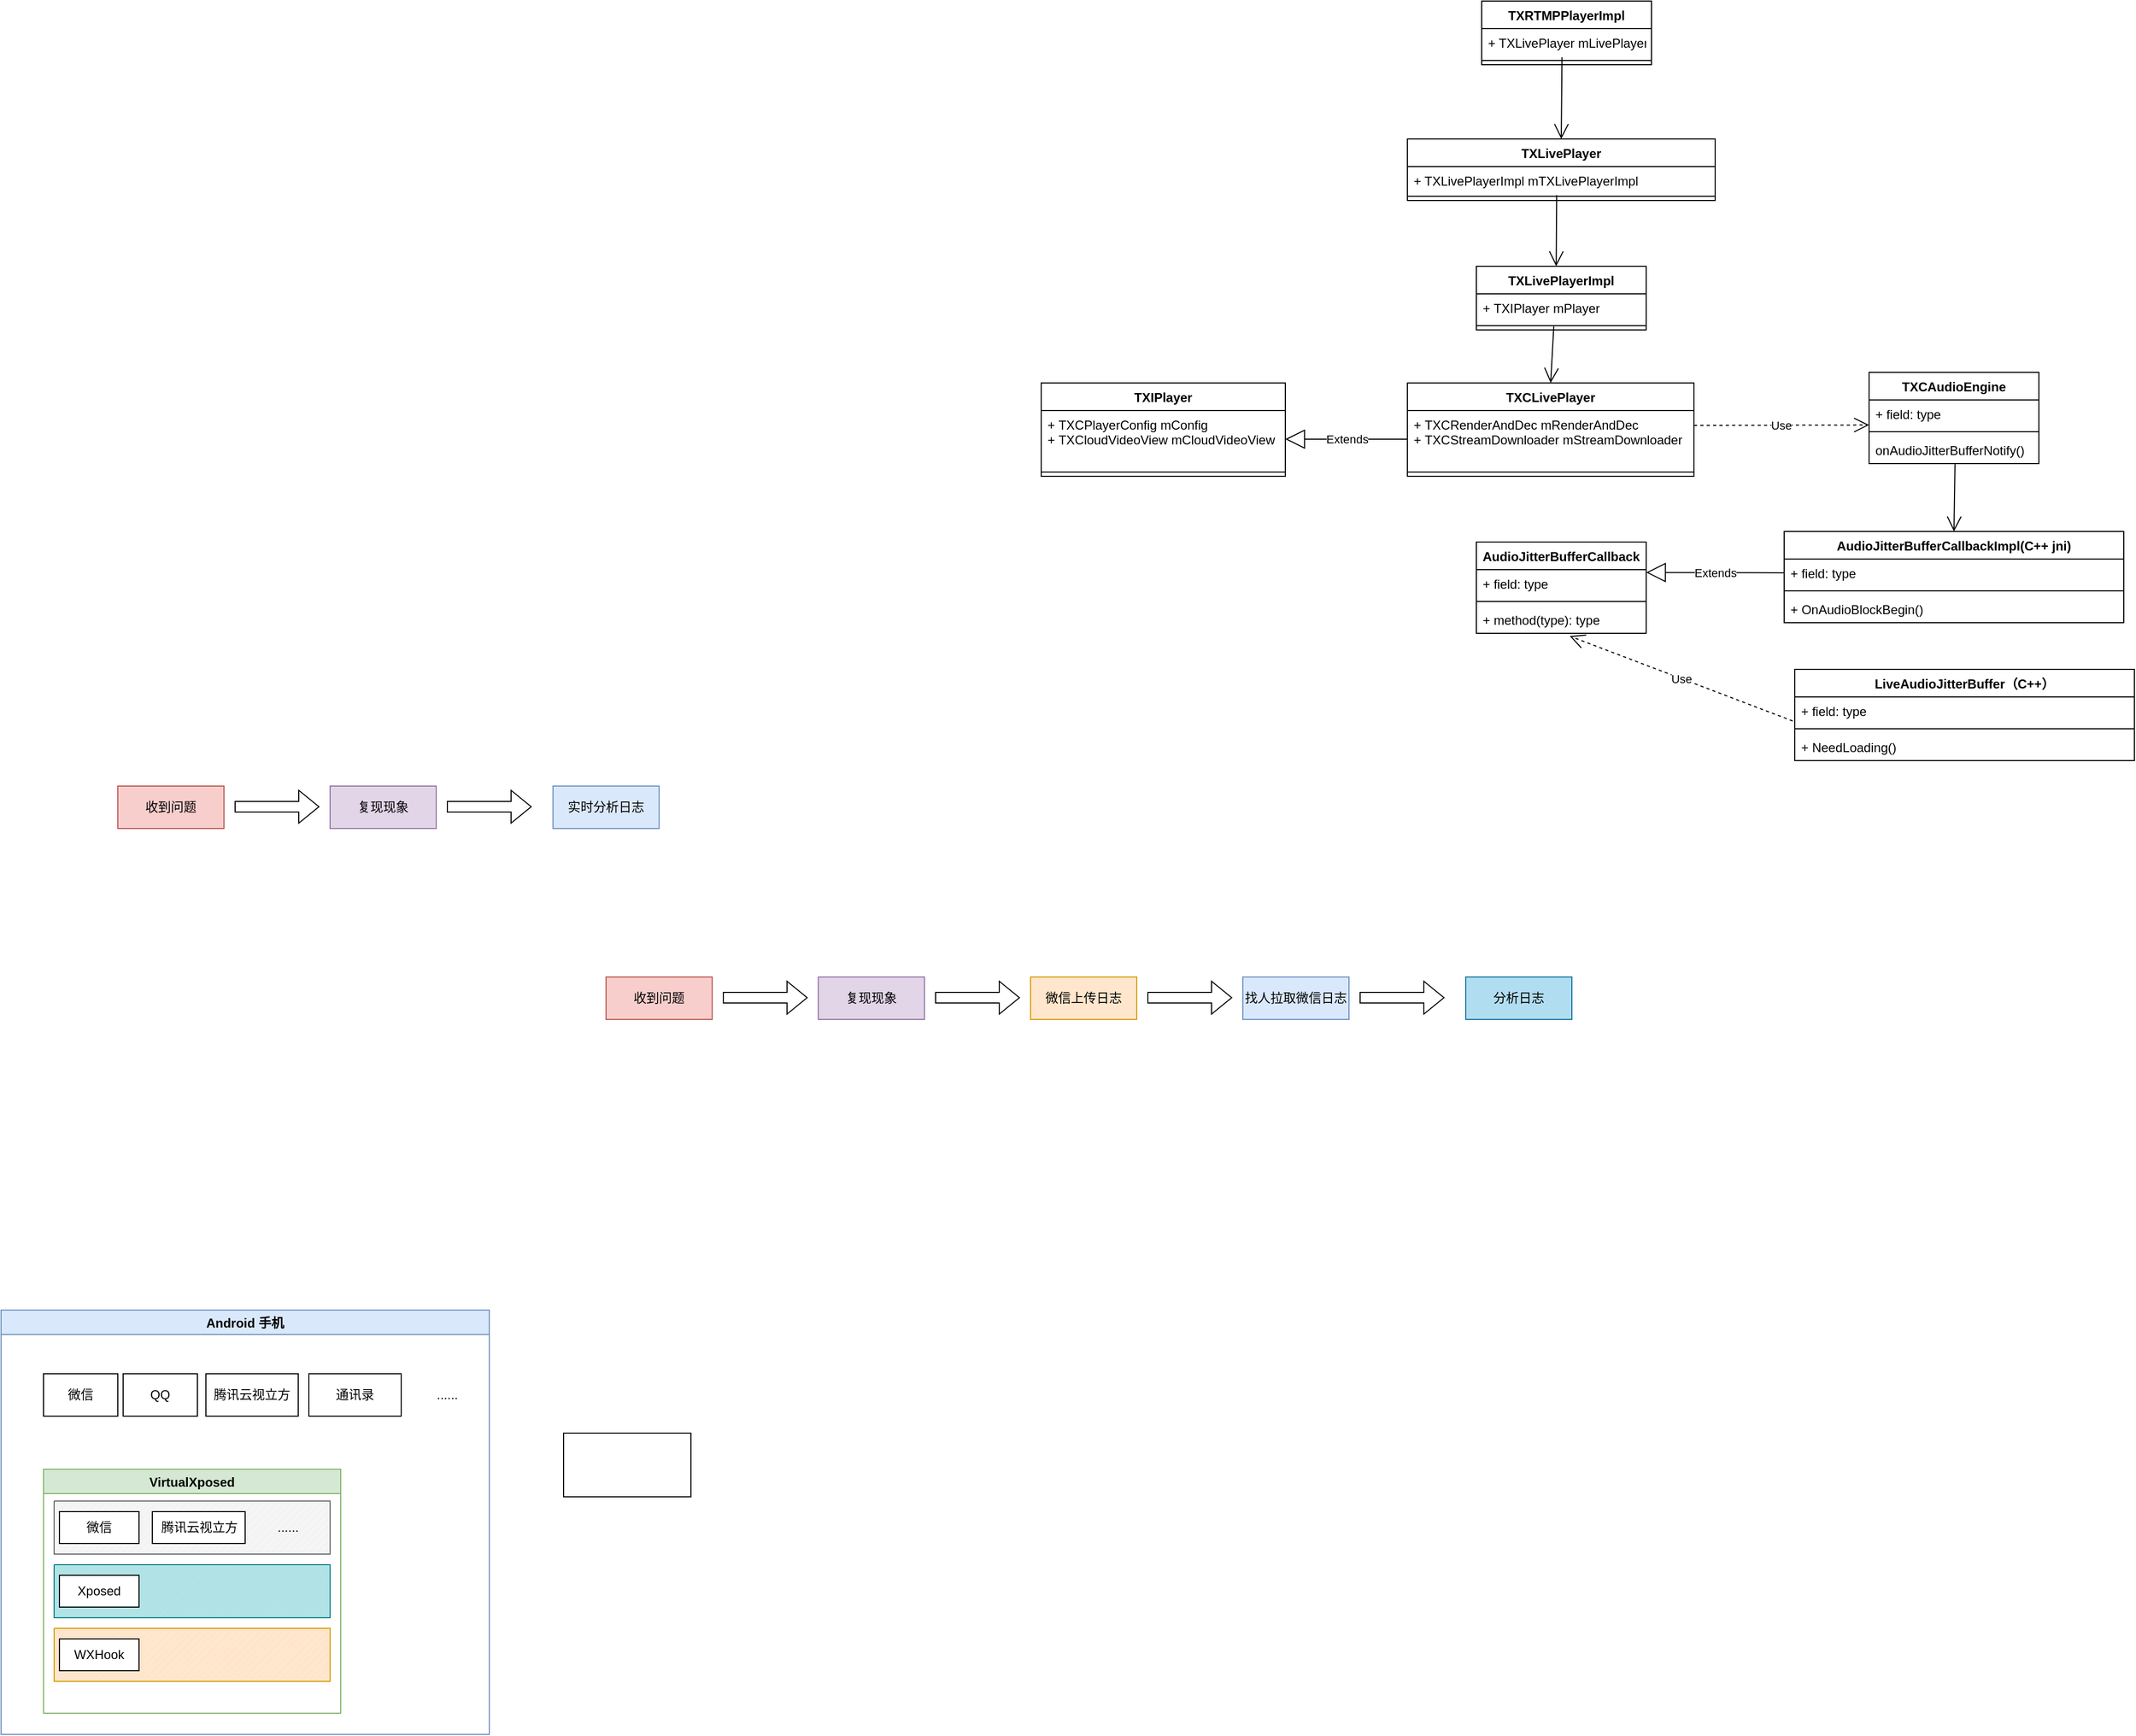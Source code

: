 <mxfile version="19.0.2" type="github">
  <diagram id="_3MNf_Sm-s--1B_T6NlN" name="第 1 页">
    <mxGraphModel dx="3208" dy="870" grid="1" gridSize="10" guides="1" tooltips="1" connect="1" arrows="1" fold="1" page="1" pageScale="1" pageWidth="827" pageHeight="1169" math="0" shadow="0">
      <root>
        <mxCell id="0" />
        <mxCell id="1" parent="0" />
        <mxCell id="GrP9NVhBDUwWrAXiHrax-1" value="TXRTMPPlayerImpl" style="swimlane;fontStyle=1;align=center;verticalAlign=top;childLayout=stackLayout;horizontal=1;startSize=26;horizontalStack=0;resizeParent=1;resizeParentMax=0;resizeLast=0;collapsible=1;marginBottom=0;" parent="1" vertex="1">
          <mxGeometry x="-95" y="120" width="160" height="60" as="geometry" />
        </mxCell>
        <mxCell id="GrP9NVhBDUwWrAXiHrax-2" value="+ TXLivePlayer                        mLivePlayer;" style="text;strokeColor=none;fillColor=none;align=left;verticalAlign=top;spacingLeft=4;spacingRight=4;overflow=hidden;rotatable=0;points=[[0,0.5],[1,0.5]];portConstraint=eastwest;" parent="GrP9NVhBDUwWrAXiHrax-1" vertex="1">
          <mxGeometry y="26" width="160" height="26" as="geometry" />
        </mxCell>
        <mxCell id="GrP9NVhBDUwWrAXiHrax-3" value="" style="line;strokeWidth=1;fillColor=none;align=left;verticalAlign=middle;spacingTop=-1;spacingLeft=3;spacingRight=3;rotatable=0;labelPosition=right;points=[];portConstraint=eastwest;" parent="GrP9NVhBDUwWrAXiHrax-1" vertex="1">
          <mxGeometry y="52" width="160" height="8" as="geometry" />
        </mxCell>
        <mxCell id="GrP9NVhBDUwWrAXiHrax-5" value="" style="endArrow=open;endFill=1;endSize=12;html=1;rounded=0;exitX=0.473;exitY=1.038;exitDx=0;exitDy=0;exitPerimeter=0;entryX=0.5;entryY=0;entryDx=0;entryDy=0;" parent="1" source="GrP9NVhBDUwWrAXiHrax-2" target="GrP9NVhBDUwWrAXiHrax-6" edge="1">
          <mxGeometry width="160" relative="1" as="geometry">
            <mxPoint x="50" y="400" as="sourcePoint" />
            <mxPoint x="-25" y="270" as="targetPoint" />
          </mxGeometry>
        </mxCell>
        <mxCell id="GrP9NVhBDUwWrAXiHrax-6" value="TXLivePlayer" style="swimlane;fontStyle=1;align=center;verticalAlign=top;childLayout=stackLayout;horizontal=1;startSize=26;horizontalStack=0;resizeParent=1;resizeParentMax=0;resizeLast=0;collapsible=1;marginBottom=0;" parent="1" vertex="1">
          <mxGeometry x="-165" y="250" width="290" height="58" as="geometry" />
        </mxCell>
        <mxCell id="GrP9NVhBDUwWrAXiHrax-7" value="+ TXLivePlayerImpl mTXLivePlayerImpl" style="text;strokeColor=none;fillColor=none;align=left;verticalAlign=top;spacingLeft=4;spacingRight=4;overflow=hidden;rotatable=0;points=[[0,0.5],[1,0.5]];portConstraint=eastwest;" parent="GrP9NVhBDUwWrAXiHrax-6" vertex="1">
          <mxGeometry y="26" width="290" height="24" as="geometry" />
        </mxCell>
        <mxCell id="GrP9NVhBDUwWrAXiHrax-8" value="" style="line;strokeWidth=1;fillColor=none;align=left;verticalAlign=middle;spacingTop=-1;spacingLeft=3;spacingRight=3;rotatable=0;labelPosition=right;points=[];portConstraint=eastwest;" parent="GrP9NVhBDUwWrAXiHrax-6" vertex="1">
          <mxGeometry y="50" width="290" height="8" as="geometry" />
        </mxCell>
        <mxCell id="GrP9NVhBDUwWrAXiHrax-12" value="" style="endArrow=open;endFill=1;endSize=12;html=1;rounded=0;exitX=0.485;exitY=0.375;exitDx=0;exitDy=0;exitPerimeter=0;" parent="1" source="GrP9NVhBDUwWrAXiHrax-8" edge="1">
          <mxGeometry width="160" relative="1" as="geometry">
            <mxPoint x="50" y="400" as="sourcePoint" />
            <mxPoint x="-24.777" y="370" as="targetPoint" />
          </mxGeometry>
        </mxCell>
        <mxCell id="GrP9NVhBDUwWrAXiHrax-15" value="TXLivePlayerImpl" style="swimlane;fontStyle=1;align=center;verticalAlign=top;childLayout=stackLayout;horizontal=1;startSize=26;horizontalStack=0;resizeParent=1;resizeParentMax=0;resizeLast=0;collapsible=1;marginBottom=0;" parent="1" vertex="1">
          <mxGeometry x="-100" y="370" width="160" height="60" as="geometry" />
        </mxCell>
        <mxCell id="GrP9NVhBDUwWrAXiHrax-16" value="+ TXIPlayer mPlayer" style="text;strokeColor=none;fillColor=none;align=left;verticalAlign=top;spacingLeft=4;spacingRight=4;overflow=hidden;rotatable=0;points=[[0,0.5],[1,0.5]];portConstraint=eastwest;" parent="GrP9NVhBDUwWrAXiHrax-15" vertex="1">
          <mxGeometry y="26" width="160" height="26" as="geometry" />
        </mxCell>
        <mxCell id="GrP9NVhBDUwWrAXiHrax-17" value="" style="line;strokeWidth=1;fillColor=none;align=left;verticalAlign=middle;spacingTop=-1;spacingLeft=3;spacingRight=3;rotatable=0;labelPosition=right;points=[];portConstraint=eastwest;" parent="GrP9NVhBDUwWrAXiHrax-15" vertex="1">
          <mxGeometry y="52" width="160" height="8" as="geometry" />
        </mxCell>
        <mxCell id="GrP9NVhBDUwWrAXiHrax-20" value="TXCLivePlayer" style="swimlane;fontStyle=1;align=center;verticalAlign=top;childLayout=stackLayout;horizontal=1;startSize=26;horizontalStack=0;resizeParent=1;resizeParentMax=0;resizeLast=0;collapsible=1;marginBottom=0;" parent="1" vertex="1">
          <mxGeometry x="-165" y="480" width="270" height="88" as="geometry" />
        </mxCell>
        <mxCell id="GrP9NVhBDUwWrAXiHrax-21" value="+ TXCRenderAndDec         mRenderAndDec&#xa;+ TXCStreamDownloader     mStreamDownloader&#xa;" style="text;strokeColor=none;fillColor=none;align=left;verticalAlign=top;spacingLeft=4;spacingRight=4;overflow=hidden;rotatable=0;points=[[0,0.5],[1,0.5]];portConstraint=eastwest;" parent="GrP9NVhBDUwWrAXiHrax-20" vertex="1">
          <mxGeometry y="26" width="270" height="54" as="geometry" />
        </mxCell>
        <mxCell id="GrP9NVhBDUwWrAXiHrax-22" value="" style="line;strokeWidth=1;fillColor=none;align=left;verticalAlign=middle;spacingTop=-1;spacingLeft=3;spacingRight=3;rotatable=0;labelPosition=right;points=[];portConstraint=eastwest;" parent="GrP9NVhBDUwWrAXiHrax-20" vertex="1">
          <mxGeometry y="80" width="270" height="8" as="geometry" />
        </mxCell>
        <mxCell id="GrP9NVhBDUwWrAXiHrax-19" value="" style="endArrow=open;endFill=1;endSize=12;html=1;rounded=0;exitX=0.456;exitY=0.583;exitDx=0;exitDy=0;exitPerimeter=0;entryX=0.5;entryY=0;entryDx=0;entryDy=0;" parent="1" source="GrP9NVhBDUwWrAXiHrax-17" target="GrP9NVhBDUwWrAXiHrax-20" edge="1">
          <mxGeometry width="160" relative="1" as="geometry">
            <mxPoint x="-30" y="440" as="sourcePoint" />
            <mxPoint x="130" y="440" as="targetPoint" />
          </mxGeometry>
        </mxCell>
        <mxCell id="GrP9NVhBDUwWrAXiHrax-28" value="TXIPlayer" style="swimlane;fontStyle=1;align=center;verticalAlign=top;childLayout=stackLayout;horizontal=1;startSize=26;horizontalStack=0;resizeParent=1;resizeParentMax=0;resizeLast=0;collapsible=1;marginBottom=0;" parent="1" vertex="1">
          <mxGeometry x="-510" y="480" width="230" height="88" as="geometry" />
        </mxCell>
        <mxCell id="GrP9NVhBDUwWrAXiHrax-29" value="+ TXCPlayerConfig mConfig&#xa;+ TXCloudVideoView mCloudVideoView" style="text;strokeColor=none;fillColor=none;align=left;verticalAlign=top;spacingLeft=4;spacingRight=4;overflow=hidden;rotatable=0;points=[[0,0.5],[1,0.5]];portConstraint=eastwest;" parent="GrP9NVhBDUwWrAXiHrax-28" vertex="1">
          <mxGeometry y="26" width="230" height="54" as="geometry" />
        </mxCell>
        <mxCell id="GrP9NVhBDUwWrAXiHrax-30" value="" style="line;strokeWidth=1;fillColor=none;align=left;verticalAlign=middle;spacingTop=-1;spacingLeft=3;spacingRight=3;rotatable=0;labelPosition=right;points=[];portConstraint=eastwest;" parent="GrP9NVhBDUwWrAXiHrax-28" vertex="1">
          <mxGeometry y="80" width="230" height="8" as="geometry" />
        </mxCell>
        <mxCell id="GrP9NVhBDUwWrAXiHrax-31" value="Extends" style="endArrow=block;endSize=16;endFill=0;html=1;rounded=0;exitX=0;exitY=0.5;exitDx=0;exitDy=0;entryX=1;entryY=0.5;entryDx=0;entryDy=0;" parent="1" source="GrP9NVhBDUwWrAXiHrax-21" target="GrP9NVhBDUwWrAXiHrax-29" edge="1">
          <mxGeometry width="160" relative="1" as="geometry">
            <mxPoint x="50" y="380" as="sourcePoint" />
            <mxPoint x="210" y="380" as="targetPoint" />
          </mxGeometry>
        </mxCell>
        <mxCell id="GrP9NVhBDUwWrAXiHrax-33" value="Use" style="endArrow=open;endSize=12;dashed=1;html=1;rounded=0;entryX=0;entryY=0.91;entryDx=0;entryDy=0;entryPerimeter=0;" parent="1" target="GrP9NVhBDUwWrAXiHrax-38" edge="1">
          <mxGeometry width="160" relative="1" as="geometry">
            <mxPoint x="105" y="520" as="sourcePoint" />
            <mxPoint x="265" y="520" as="targetPoint" />
          </mxGeometry>
        </mxCell>
        <mxCell id="GrP9NVhBDUwWrAXiHrax-37" value="TXCAudioEngine" style="swimlane;fontStyle=1;align=center;verticalAlign=top;childLayout=stackLayout;horizontal=1;startSize=26;horizontalStack=0;resizeParent=1;resizeParentMax=0;resizeLast=0;collapsible=1;marginBottom=0;" parent="1" vertex="1">
          <mxGeometry x="270" y="470" width="160" height="86" as="geometry" />
        </mxCell>
        <mxCell id="GrP9NVhBDUwWrAXiHrax-38" value="+ field: type" style="text;strokeColor=none;fillColor=none;align=left;verticalAlign=top;spacingLeft=4;spacingRight=4;overflow=hidden;rotatable=0;points=[[0,0.5],[1,0.5]];portConstraint=eastwest;" parent="GrP9NVhBDUwWrAXiHrax-37" vertex="1">
          <mxGeometry y="26" width="160" height="26" as="geometry" />
        </mxCell>
        <mxCell id="GrP9NVhBDUwWrAXiHrax-39" value="" style="line;strokeWidth=1;fillColor=none;align=left;verticalAlign=middle;spacingTop=-1;spacingLeft=3;spacingRight=3;rotatable=0;labelPosition=right;points=[];portConstraint=eastwest;" parent="GrP9NVhBDUwWrAXiHrax-37" vertex="1">
          <mxGeometry y="52" width="160" height="8" as="geometry" />
        </mxCell>
        <mxCell id="GrP9NVhBDUwWrAXiHrax-40" value="onAudioJitterBufferNotify()" style="text;strokeColor=none;fillColor=none;align=left;verticalAlign=top;spacingLeft=4;spacingRight=4;overflow=hidden;rotatable=0;points=[[0,0.5],[1,0.5]];portConstraint=eastwest;" parent="GrP9NVhBDUwWrAXiHrax-37" vertex="1">
          <mxGeometry y="60" width="160" height="26" as="geometry" />
        </mxCell>
        <mxCell id="GrP9NVhBDUwWrAXiHrax-41" value="AudioJitterBufferCallbackImpl(C++ jni)" style="swimlane;fontStyle=1;align=center;verticalAlign=top;childLayout=stackLayout;horizontal=1;startSize=26;horizontalStack=0;resizeParent=1;resizeParentMax=0;resizeLast=0;collapsible=1;marginBottom=0;" parent="1" vertex="1">
          <mxGeometry x="190" y="620" width="320" height="86" as="geometry" />
        </mxCell>
        <mxCell id="GrP9NVhBDUwWrAXiHrax-42" value="+ field: type" style="text;strokeColor=none;fillColor=none;align=left;verticalAlign=top;spacingLeft=4;spacingRight=4;overflow=hidden;rotatable=0;points=[[0,0.5],[1,0.5]];portConstraint=eastwest;" parent="GrP9NVhBDUwWrAXiHrax-41" vertex="1">
          <mxGeometry y="26" width="320" height="26" as="geometry" />
        </mxCell>
        <mxCell id="GrP9NVhBDUwWrAXiHrax-43" value="" style="line;strokeWidth=1;fillColor=none;align=left;verticalAlign=middle;spacingTop=-1;spacingLeft=3;spacingRight=3;rotatable=0;labelPosition=right;points=[];portConstraint=eastwest;" parent="GrP9NVhBDUwWrAXiHrax-41" vertex="1">
          <mxGeometry y="52" width="320" height="8" as="geometry" />
        </mxCell>
        <mxCell id="GrP9NVhBDUwWrAXiHrax-44" value="+ OnAudioBlockBegin()" style="text;strokeColor=none;fillColor=none;align=left;verticalAlign=top;spacingLeft=4;spacingRight=4;overflow=hidden;rotatable=0;points=[[0,0.5],[1,0.5]];portConstraint=eastwest;" parent="GrP9NVhBDUwWrAXiHrax-41" vertex="1">
          <mxGeometry y="60" width="320" height="26" as="geometry" />
        </mxCell>
        <mxCell id="GrP9NVhBDUwWrAXiHrax-45" value="" style="endArrow=open;endFill=1;endSize=12;html=1;rounded=0;exitX=0.506;exitY=1.026;exitDx=0;exitDy=0;exitPerimeter=0;entryX=0.5;entryY=0;entryDx=0;entryDy=0;" parent="1" source="GrP9NVhBDUwWrAXiHrax-40" target="GrP9NVhBDUwWrAXiHrax-41" edge="1">
          <mxGeometry width="160" relative="1" as="geometry">
            <mxPoint x="50" y="550" as="sourcePoint" />
            <mxPoint x="210" y="550" as="targetPoint" />
          </mxGeometry>
        </mxCell>
        <mxCell id="GrP9NVhBDUwWrAXiHrax-46" value="LiveAudioJitterBuffer（C++）&#xa;" style="swimlane;fontStyle=1;align=center;verticalAlign=top;childLayout=stackLayout;horizontal=1;startSize=26;horizontalStack=0;resizeParent=1;resizeParentMax=0;resizeLast=0;collapsible=1;marginBottom=0;" parent="1" vertex="1">
          <mxGeometry x="200" y="750" width="320" height="86" as="geometry" />
        </mxCell>
        <mxCell id="GrP9NVhBDUwWrAXiHrax-47" value="+ field: type" style="text;strokeColor=none;fillColor=none;align=left;verticalAlign=top;spacingLeft=4;spacingRight=4;overflow=hidden;rotatable=0;points=[[0,0.5],[1,0.5]];portConstraint=eastwest;" parent="GrP9NVhBDUwWrAXiHrax-46" vertex="1">
          <mxGeometry y="26" width="320" height="26" as="geometry" />
        </mxCell>
        <mxCell id="GrP9NVhBDUwWrAXiHrax-48" value="" style="line;strokeWidth=1;fillColor=none;align=left;verticalAlign=middle;spacingTop=-1;spacingLeft=3;spacingRight=3;rotatable=0;labelPosition=right;points=[];portConstraint=eastwest;" parent="GrP9NVhBDUwWrAXiHrax-46" vertex="1">
          <mxGeometry y="52" width="320" height="8" as="geometry" />
        </mxCell>
        <mxCell id="GrP9NVhBDUwWrAXiHrax-49" value="+ NeedLoading()" style="text;strokeColor=none;fillColor=none;align=left;verticalAlign=top;spacingLeft=4;spacingRight=4;overflow=hidden;rotatable=0;points=[[0,0.5],[1,0.5]];portConstraint=eastwest;" parent="GrP9NVhBDUwWrAXiHrax-46" vertex="1">
          <mxGeometry y="60" width="320" height="26" as="geometry" />
        </mxCell>
        <mxCell id="GrP9NVhBDUwWrAXiHrax-50" value="AudioJitterBufferCallback" style="swimlane;fontStyle=1;align=center;verticalAlign=top;childLayout=stackLayout;horizontal=1;startSize=26;horizontalStack=0;resizeParent=1;resizeParentMax=0;resizeLast=0;collapsible=1;marginBottom=0;" parent="1" vertex="1">
          <mxGeometry x="-100" y="630" width="160" height="86" as="geometry" />
        </mxCell>
        <mxCell id="GrP9NVhBDUwWrAXiHrax-51" value="+ field: type" style="text;strokeColor=none;fillColor=none;align=left;verticalAlign=top;spacingLeft=4;spacingRight=4;overflow=hidden;rotatable=0;points=[[0,0.5],[1,0.5]];portConstraint=eastwest;" parent="GrP9NVhBDUwWrAXiHrax-50" vertex="1">
          <mxGeometry y="26" width="160" height="26" as="geometry" />
        </mxCell>
        <mxCell id="GrP9NVhBDUwWrAXiHrax-52" value="" style="line;strokeWidth=1;fillColor=none;align=left;verticalAlign=middle;spacingTop=-1;spacingLeft=3;spacingRight=3;rotatable=0;labelPosition=right;points=[];portConstraint=eastwest;" parent="GrP9NVhBDUwWrAXiHrax-50" vertex="1">
          <mxGeometry y="52" width="160" height="8" as="geometry" />
        </mxCell>
        <mxCell id="GrP9NVhBDUwWrAXiHrax-53" value="+ method(type): type" style="text;strokeColor=none;fillColor=none;align=left;verticalAlign=top;spacingLeft=4;spacingRight=4;overflow=hidden;rotatable=0;points=[[0,0.5],[1,0.5]];portConstraint=eastwest;" parent="GrP9NVhBDUwWrAXiHrax-50" vertex="1">
          <mxGeometry y="60" width="160" height="26" as="geometry" />
        </mxCell>
        <mxCell id="GrP9NVhBDUwWrAXiHrax-54" value="Extends" style="endArrow=block;endSize=16;endFill=0;html=1;rounded=0;exitX=0;exitY=0.5;exitDx=0;exitDy=0;entryX=1;entryY=0.103;entryDx=0;entryDy=0;entryPerimeter=0;" parent="1" source="GrP9NVhBDUwWrAXiHrax-42" target="GrP9NVhBDUwWrAXiHrax-51" edge="1">
          <mxGeometry width="160" relative="1" as="geometry">
            <mxPoint x="10" y="660" as="sourcePoint" />
            <mxPoint x="170" y="660" as="targetPoint" />
          </mxGeometry>
        </mxCell>
        <mxCell id="GrP9NVhBDUwWrAXiHrax-55" value="Use" style="endArrow=open;endSize=12;dashed=1;html=1;rounded=0;entryX=0.55;entryY=1.103;entryDx=0;entryDy=0;entryPerimeter=0;exitX=-0.006;exitY=0.872;exitDx=0;exitDy=0;exitPerimeter=0;" parent="1" source="GrP9NVhBDUwWrAXiHrax-47" target="GrP9NVhBDUwWrAXiHrax-53" edge="1">
          <mxGeometry width="160" relative="1" as="geometry">
            <mxPoint x="10" y="660" as="sourcePoint" />
            <mxPoint x="170" y="660" as="targetPoint" />
          </mxGeometry>
        </mxCell>
        <mxCell id="iERbFMfly9BXWog4OJCz-1" value="收到问题" style="rounded=0;whiteSpace=wrap;html=1;fillColor=#f8cecc;strokeColor=#b85450;" vertex="1" parent="1">
          <mxGeometry x="-920" y="1040" width="100" height="40" as="geometry" />
        </mxCell>
        <mxCell id="iERbFMfly9BXWog4OJCz-2" value="复现现象" style="rounded=0;whiteSpace=wrap;html=1;fillColor=#e1d5e7;strokeColor=#9673a6;" vertex="1" parent="1">
          <mxGeometry x="-720" y="1040" width="100" height="40" as="geometry" />
        </mxCell>
        <mxCell id="iERbFMfly9BXWog4OJCz-3" value="" style="shape=flexArrow;endArrow=classic;html=1;rounded=0;" edge="1" parent="1">
          <mxGeometry width="50" height="50" relative="1" as="geometry">
            <mxPoint x="-810" y="1059.5" as="sourcePoint" />
            <mxPoint x="-730" y="1059.5" as="targetPoint" />
          </mxGeometry>
        </mxCell>
        <mxCell id="iERbFMfly9BXWog4OJCz-4" value="微信上传日志" style="rounded=0;whiteSpace=wrap;html=1;fillColor=#ffe6cc;strokeColor=#d79b00;" vertex="1" parent="1">
          <mxGeometry x="-520" y="1040" width="100" height="40" as="geometry" />
        </mxCell>
        <mxCell id="iERbFMfly9BXWog4OJCz-5" value="" style="shape=flexArrow;endArrow=classic;html=1;rounded=0;" edge="1" parent="1">
          <mxGeometry width="50" height="50" relative="1" as="geometry">
            <mxPoint x="-610" y="1059.5" as="sourcePoint" />
            <mxPoint x="-530" y="1059.5" as="targetPoint" />
          </mxGeometry>
        </mxCell>
        <mxCell id="iERbFMfly9BXWog4OJCz-6" value="找人拉取微信日志" style="rounded=0;whiteSpace=wrap;html=1;fillColor=#dae8fc;strokeColor=#6c8ebf;" vertex="1" parent="1">
          <mxGeometry x="-320" y="1040" width="100" height="40" as="geometry" />
        </mxCell>
        <mxCell id="iERbFMfly9BXWog4OJCz-7" value="" style="shape=flexArrow;endArrow=classic;html=1;rounded=0;" edge="1" parent="1">
          <mxGeometry width="50" height="50" relative="1" as="geometry">
            <mxPoint x="-410" y="1059.5" as="sourcePoint" />
            <mxPoint x="-330" y="1059.5" as="targetPoint" />
          </mxGeometry>
        </mxCell>
        <mxCell id="iERbFMfly9BXWog4OJCz-8" value="实时分析日志" style="rounded=0;whiteSpace=wrap;html=1;fillColor=#dae8fc;strokeColor=#6c8ebf;" vertex="1" parent="1">
          <mxGeometry x="-970" y="860" width="100" height="40" as="geometry" />
        </mxCell>
        <mxCell id="iERbFMfly9BXWog4OJCz-9" value="" style="shape=flexArrow;endArrow=classic;html=1;rounded=0;" edge="1" parent="1">
          <mxGeometry width="50" height="50" relative="1" as="geometry">
            <mxPoint x="-210" y="1059.5" as="sourcePoint" />
            <mxPoint x="-130" y="1059.5" as="targetPoint" />
          </mxGeometry>
        </mxCell>
        <mxCell id="iERbFMfly9BXWog4OJCz-11" value="Android 手机" style="swimlane;fillColor=#dae8fc;strokeColor=#6c8ebf;" vertex="1" parent="1">
          <mxGeometry x="-1490" y="1354" width="460" height="400" as="geometry" />
        </mxCell>
        <mxCell id="iERbFMfly9BXWog4OJCz-13" value="微信" style="rounded=0;whiteSpace=wrap;html=1;" vertex="1" parent="iERbFMfly9BXWog4OJCz-11">
          <mxGeometry x="40" y="60" width="70" height="40" as="geometry" />
        </mxCell>
        <mxCell id="iERbFMfly9BXWog4OJCz-14" value="QQ" style="rounded=0;whiteSpace=wrap;html=1;" vertex="1" parent="iERbFMfly9BXWog4OJCz-11">
          <mxGeometry x="115" y="60" width="70" height="40" as="geometry" />
        </mxCell>
        <mxCell id="iERbFMfly9BXWog4OJCz-15" value="腾讯云视立方" style="rounded=0;whiteSpace=wrap;html=1;" vertex="1" parent="iERbFMfly9BXWog4OJCz-11">
          <mxGeometry x="193" y="60" width="87" height="40" as="geometry" />
        </mxCell>
        <mxCell id="iERbFMfly9BXWog4OJCz-16" value="通讯录" style="rounded=0;whiteSpace=wrap;html=1;" vertex="1" parent="iERbFMfly9BXWog4OJCz-11">
          <mxGeometry x="290" y="60" width="87" height="40" as="geometry" />
        </mxCell>
        <mxCell id="iERbFMfly9BXWog4OJCz-17" value="......" style="text;html=1;align=center;verticalAlign=middle;resizable=0;points=[];autosize=1;strokeColor=none;fillColor=none;" vertex="1" parent="iERbFMfly9BXWog4OJCz-11">
          <mxGeometry x="400" y="70" width="40" height="20" as="geometry" />
        </mxCell>
        <mxCell id="iERbFMfly9BXWog4OJCz-18" value="VirtualXposed" style="swimlane;fillColor=#d5e8d4;strokeColor=#82b366;" vertex="1" parent="iERbFMfly9BXWog4OJCz-11">
          <mxGeometry x="40" y="150" width="280" height="230" as="geometry" />
        </mxCell>
        <mxCell id="iERbFMfly9BXWog4OJCz-30" value="" style="verticalLabelPosition=bottom;verticalAlign=top;html=1;shape=mxgraph.basic.patternFillRect;fillStyle=diag;step=5;fillStrokeWidth=0.2;fillStrokeColor=#dddddd;fillColor=#ffe6cc;strokeColor=#d79b00;" vertex="1" parent="iERbFMfly9BXWog4OJCz-18">
          <mxGeometry x="10" y="150" width="260" height="50" as="geometry" />
        </mxCell>
        <mxCell id="iERbFMfly9BXWog4OJCz-28" value="" style="verticalLabelPosition=bottom;verticalAlign=top;html=1;shape=mxgraph.basic.patternFillRect;fillStyle=diag;step=5;fillStrokeWidth=0.2;fillStrokeColor=#dddddd;fillColor=#b0e3e6;strokeColor=#0e8088;" vertex="1" parent="iERbFMfly9BXWog4OJCz-18">
          <mxGeometry x="10" y="90" width="260" height="50" as="geometry" />
        </mxCell>
        <mxCell id="iERbFMfly9BXWog4OJCz-27" value="" style="verticalLabelPosition=bottom;verticalAlign=top;html=1;shape=mxgraph.basic.patternFillRect;fillStyle=diag;step=5;fillStrokeWidth=0.2;fillStrokeColor=#dddddd;fillColor=#f5f5f5;fontColor=#333333;strokeColor=#666666;" vertex="1" parent="iERbFMfly9BXWog4OJCz-18">
          <mxGeometry x="10" y="30" width="260" height="50" as="geometry" />
        </mxCell>
        <mxCell id="iERbFMfly9BXWog4OJCz-19" value="微信" style="rounded=0;whiteSpace=wrap;html=1;" vertex="1" parent="iERbFMfly9BXWog4OJCz-18">
          <mxGeometry x="15" y="40" width="75" height="30" as="geometry" />
        </mxCell>
        <mxCell id="iERbFMfly9BXWog4OJCz-20" value="腾讯云视立方" style="rounded=0;whiteSpace=wrap;html=1;" vertex="1" parent="iERbFMfly9BXWog4OJCz-18">
          <mxGeometry x="102.5" y="40" width="87.5" height="30" as="geometry" />
        </mxCell>
        <mxCell id="iERbFMfly9BXWog4OJCz-21" value="......" style="text;html=1;align=center;verticalAlign=middle;resizable=0;points=[];autosize=1;strokeColor=none;fillColor=none;" vertex="1" parent="iERbFMfly9BXWog4OJCz-18">
          <mxGeometry x="210" y="45" width="40" height="20" as="geometry" />
        </mxCell>
        <mxCell id="iERbFMfly9BXWog4OJCz-22" value="Xposed" style="rounded=0;whiteSpace=wrap;html=1;" vertex="1" parent="iERbFMfly9BXWog4OJCz-18">
          <mxGeometry x="15" y="100" width="75" height="30" as="geometry" />
        </mxCell>
        <mxCell id="iERbFMfly9BXWog4OJCz-23" value="WXHook" style="rounded=0;whiteSpace=wrap;html=1;" vertex="1" parent="iERbFMfly9BXWog4OJCz-18">
          <mxGeometry x="15" y="160" width="75" height="30" as="geometry" />
        </mxCell>
        <mxCell id="iERbFMfly9BXWog4OJCz-24" value="" style="rounded=0;whiteSpace=wrap;html=1;" vertex="1" parent="1">
          <mxGeometry x="-960" y="1470" width="120" height="60" as="geometry" />
        </mxCell>
        <mxCell id="iERbFMfly9BXWog4OJCz-31" value="收到问题" style="rounded=0;whiteSpace=wrap;html=1;fillColor=#f8cecc;strokeColor=#b85450;" vertex="1" parent="1">
          <mxGeometry x="-1380" y="860" width="100" height="40" as="geometry" />
        </mxCell>
        <mxCell id="iERbFMfly9BXWog4OJCz-32" value="复现现象" style="rounded=0;whiteSpace=wrap;html=1;fillColor=#e1d5e7;strokeColor=#9673a6;" vertex="1" parent="1">
          <mxGeometry x="-1180" y="860" width="100" height="40" as="geometry" />
        </mxCell>
        <mxCell id="iERbFMfly9BXWog4OJCz-33" value="" style="shape=flexArrow;endArrow=classic;html=1;rounded=0;" edge="1" parent="1">
          <mxGeometry width="50" height="50" relative="1" as="geometry">
            <mxPoint x="-1270" y="879.5" as="sourcePoint" />
            <mxPoint x="-1190" y="879.5" as="targetPoint" />
          </mxGeometry>
        </mxCell>
        <mxCell id="iERbFMfly9BXWog4OJCz-35" value="" style="shape=flexArrow;endArrow=classic;html=1;rounded=0;" edge="1" parent="1">
          <mxGeometry width="50" height="50" relative="1" as="geometry">
            <mxPoint x="-1070" y="879.5" as="sourcePoint" />
            <mxPoint x="-990" y="879.5" as="targetPoint" />
          </mxGeometry>
        </mxCell>
        <mxCell id="iERbFMfly9BXWog4OJCz-36" value="分析日志" style="rounded=0;whiteSpace=wrap;html=1;fillColor=#b1ddf0;strokeColor=#10739e;" vertex="1" parent="1">
          <mxGeometry x="-110" y="1040" width="100" height="40" as="geometry" />
        </mxCell>
      </root>
    </mxGraphModel>
  </diagram>
</mxfile>
